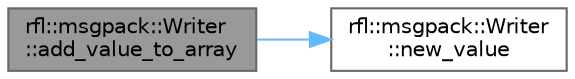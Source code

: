 digraph "rfl::msgpack::Writer::add_value_to_array"
{
 // LATEX_PDF_SIZE
  bgcolor="transparent";
  edge [fontname=Helvetica,fontsize=10,labelfontname=Helvetica,labelfontsize=10];
  node [fontname=Helvetica,fontsize=10,shape=box,height=0.2,width=0.4];
  rankdir="LR";
  Node1 [id="Node000001",label="rfl::msgpack::Writer\l::add_value_to_array",height=0.2,width=0.4,color="gray40", fillcolor="grey60", style="filled", fontcolor="black",tooltip=" "];
  Node1 -> Node2 [id="edge1_Node000001_Node000002",color="steelblue1",style="solid",tooltip=" "];
  Node2 [id="Node000002",label="rfl::msgpack::Writer\l::new_value",height=0.2,width=0.4,color="grey40", fillcolor="white", style="filled",URL="$classrfl_1_1msgpack_1_1_writer.html#ae8bf33348d4224bb8d17eb8e3f1a0279",tooltip=" "];
}
